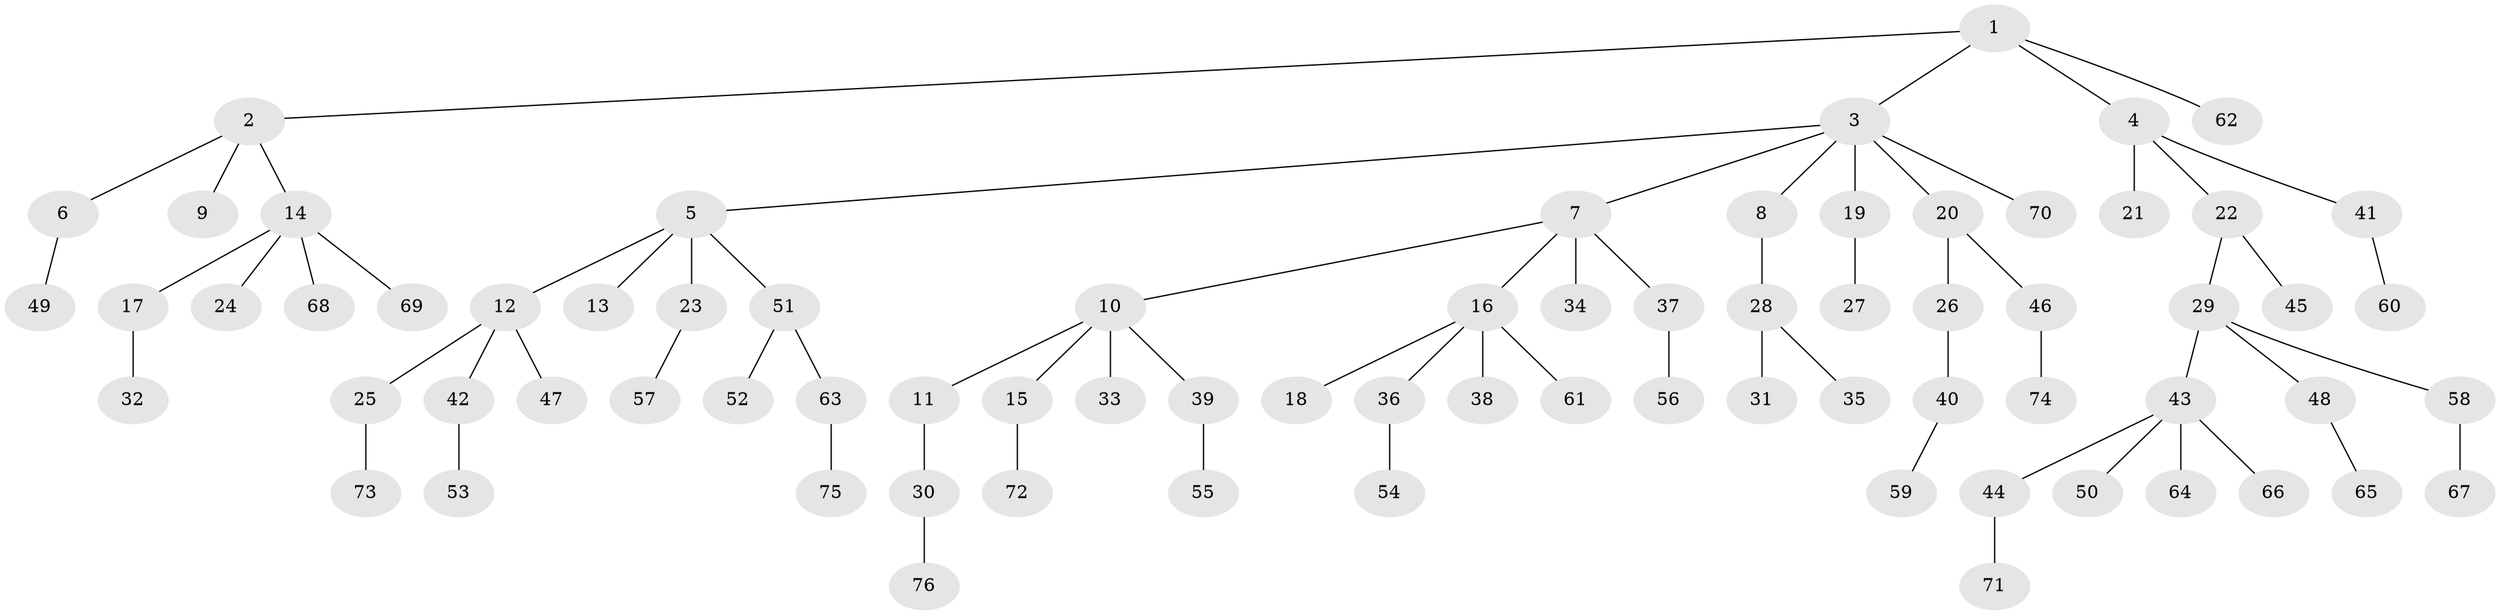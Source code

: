 // coarse degree distribution, {3: 0.10204081632653061, 4: 0.08163265306122448, 7: 0.02040816326530612, 6: 0.02040816326530612, 5: 0.061224489795918366, 1: 0.673469387755102, 2: 0.04081632653061224}
// Generated by graph-tools (version 1.1) at 2025/52/02/27/25 19:52:11]
// undirected, 76 vertices, 75 edges
graph export_dot {
graph [start="1"]
  node [color=gray90,style=filled];
  1;
  2;
  3;
  4;
  5;
  6;
  7;
  8;
  9;
  10;
  11;
  12;
  13;
  14;
  15;
  16;
  17;
  18;
  19;
  20;
  21;
  22;
  23;
  24;
  25;
  26;
  27;
  28;
  29;
  30;
  31;
  32;
  33;
  34;
  35;
  36;
  37;
  38;
  39;
  40;
  41;
  42;
  43;
  44;
  45;
  46;
  47;
  48;
  49;
  50;
  51;
  52;
  53;
  54;
  55;
  56;
  57;
  58;
  59;
  60;
  61;
  62;
  63;
  64;
  65;
  66;
  67;
  68;
  69;
  70;
  71;
  72;
  73;
  74;
  75;
  76;
  1 -- 2;
  1 -- 3;
  1 -- 4;
  1 -- 62;
  2 -- 6;
  2 -- 9;
  2 -- 14;
  3 -- 5;
  3 -- 7;
  3 -- 8;
  3 -- 19;
  3 -- 20;
  3 -- 70;
  4 -- 21;
  4 -- 22;
  4 -- 41;
  5 -- 12;
  5 -- 13;
  5 -- 23;
  5 -- 51;
  6 -- 49;
  7 -- 10;
  7 -- 16;
  7 -- 34;
  7 -- 37;
  8 -- 28;
  10 -- 11;
  10 -- 15;
  10 -- 33;
  10 -- 39;
  11 -- 30;
  12 -- 25;
  12 -- 42;
  12 -- 47;
  14 -- 17;
  14 -- 24;
  14 -- 68;
  14 -- 69;
  15 -- 72;
  16 -- 18;
  16 -- 36;
  16 -- 38;
  16 -- 61;
  17 -- 32;
  19 -- 27;
  20 -- 26;
  20 -- 46;
  22 -- 29;
  22 -- 45;
  23 -- 57;
  25 -- 73;
  26 -- 40;
  28 -- 31;
  28 -- 35;
  29 -- 43;
  29 -- 48;
  29 -- 58;
  30 -- 76;
  36 -- 54;
  37 -- 56;
  39 -- 55;
  40 -- 59;
  41 -- 60;
  42 -- 53;
  43 -- 44;
  43 -- 50;
  43 -- 64;
  43 -- 66;
  44 -- 71;
  46 -- 74;
  48 -- 65;
  51 -- 52;
  51 -- 63;
  58 -- 67;
  63 -- 75;
}
